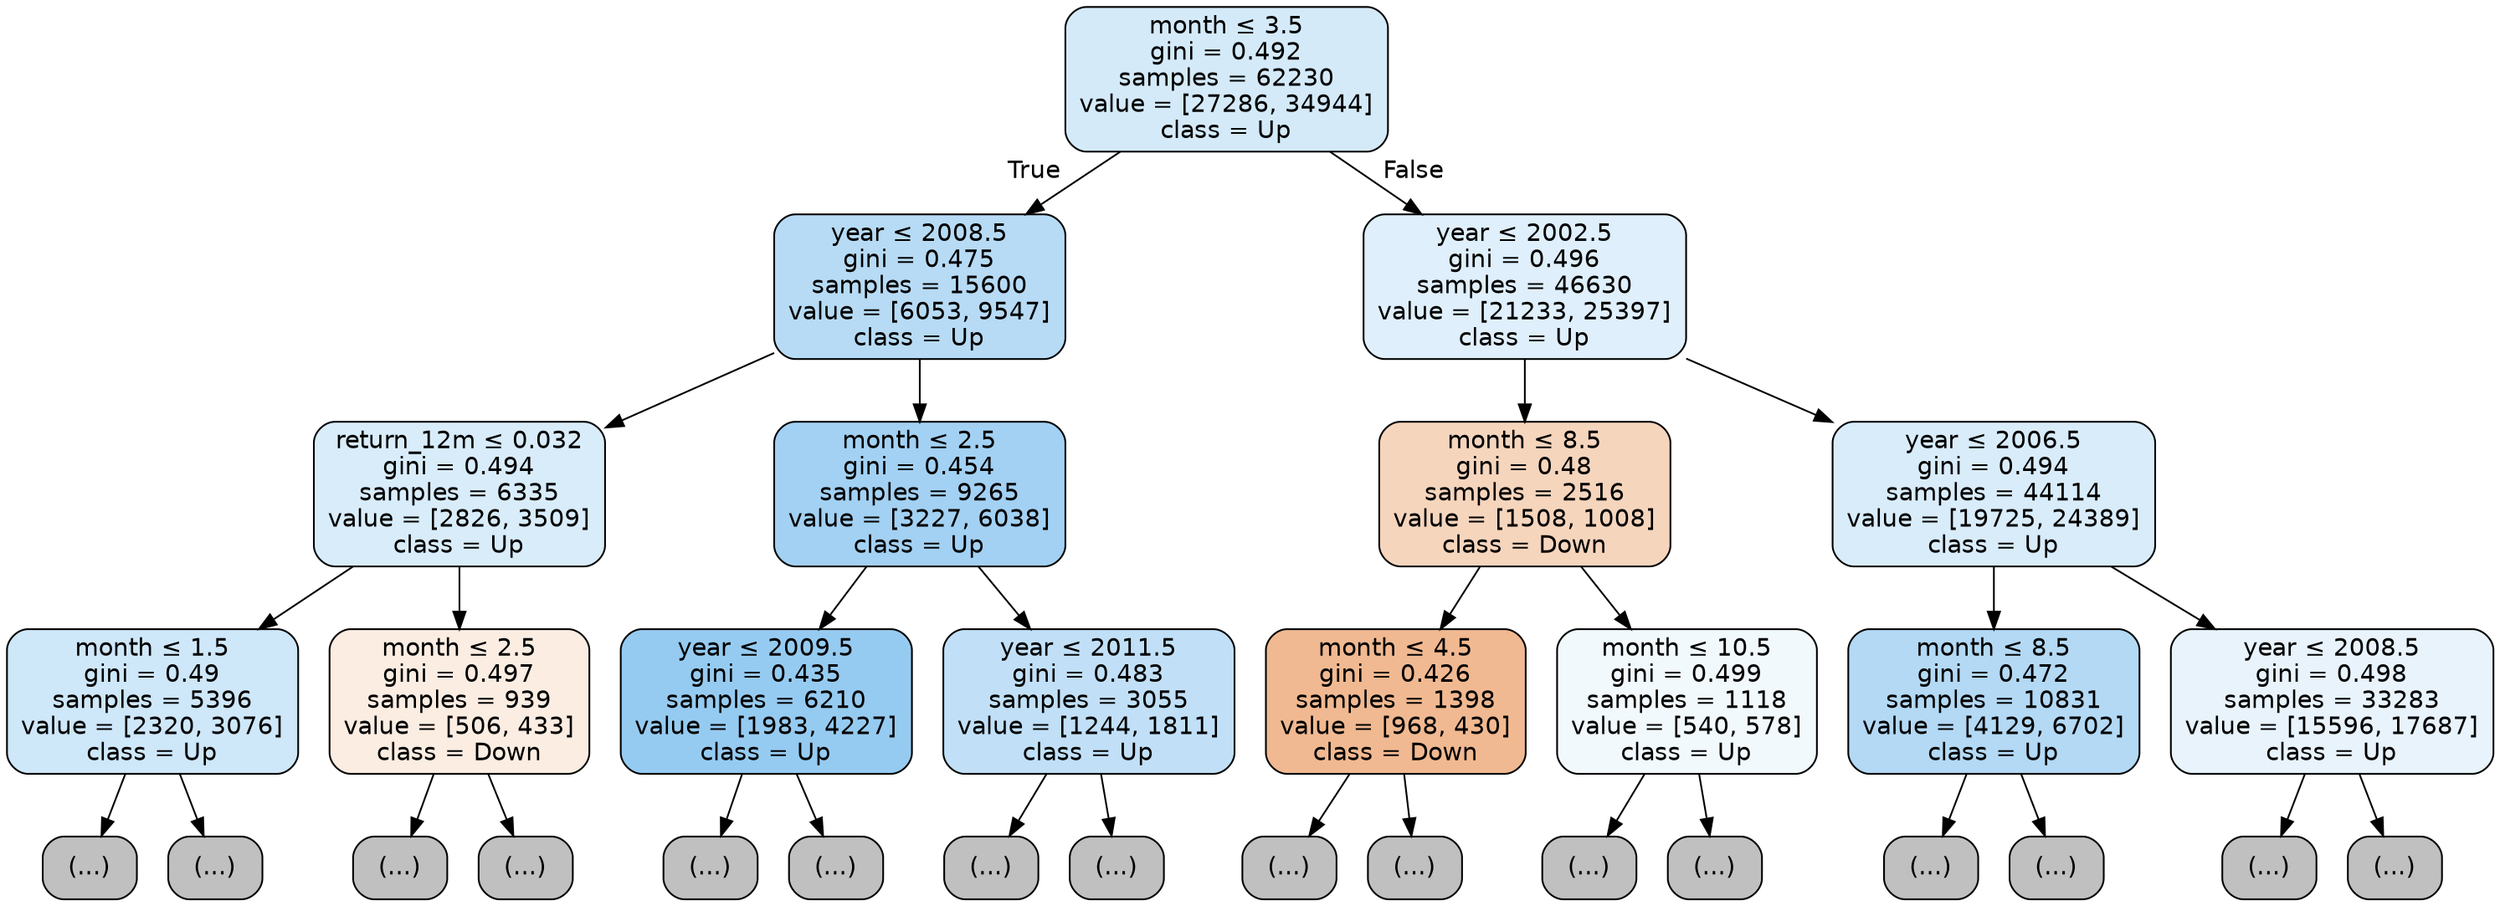 digraph Tree {
node [shape=box, style="filled, rounded", color="black", fontname="helvetica"] ;
edge [fontname="helvetica"] ;
0 [label=<month &le; 3.5<br/>gini = 0.492<br/>samples = 62230<br/>value = [27286, 34944]<br/>class = Up>, fillcolor="#d4eaf9"] ;
1 [label=<year &le; 2008.5<br/>gini = 0.475<br/>samples = 15600<br/>value = [6053, 9547]<br/>class = Up>, fillcolor="#b7dbf5"] ;
0 -> 1 [labeldistance=2.5, labelangle=45, headlabel="True"] ;
2 [label=<return_12m &le; 0.032<br/>gini = 0.494<br/>samples = 6335<br/>value = [2826, 3509]<br/>class = Up>, fillcolor="#d8ecfa"] ;
1 -> 2 ;
3 [label=<month &le; 1.5<br/>gini = 0.49<br/>samples = 5396<br/>value = [2320, 3076]<br/>class = Up>, fillcolor="#cee7f9"] ;
2 -> 3 ;
4 [label="(...)", fillcolor="#C0C0C0"] ;
3 -> 4 ;
7 [label="(...)", fillcolor="#C0C0C0"] ;
3 -> 7 ;
10 [label=<month &le; 2.5<br/>gini = 0.497<br/>samples = 939<br/>value = [506, 433]<br/>class = Down>, fillcolor="#fbede2"] ;
2 -> 10 ;
11 [label="(...)", fillcolor="#C0C0C0"] ;
10 -> 11 ;
14 [label="(...)", fillcolor="#C0C0C0"] ;
10 -> 14 ;
17 [label=<month &le; 2.5<br/>gini = 0.454<br/>samples = 9265<br/>value = [3227, 6038]<br/>class = Up>, fillcolor="#a3d1f3"] ;
1 -> 17 ;
18 [label=<year &le; 2009.5<br/>gini = 0.435<br/>samples = 6210<br/>value = [1983, 4227]<br/>class = Up>, fillcolor="#96cbf1"] ;
17 -> 18 ;
19 [label="(...)", fillcolor="#C0C0C0"] ;
18 -> 19 ;
22 [label="(...)", fillcolor="#C0C0C0"] ;
18 -> 22 ;
25 [label=<year &le; 2011.5<br/>gini = 0.483<br/>samples = 3055<br/>value = [1244, 1811]<br/>class = Up>, fillcolor="#c1e0f7"] ;
17 -> 25 ;
26 [label="(...)", fillcolor="#C0C0C0"] ;
25 -> 26 ;
29 [label="(...)", fillcolor="#C0C0C0"] ;
25 -> 29 ;
32 [label=<year &le; 2002.5<br/>gini = 0.496<br/>samples = 46630<br/>value = [21233, 25397]<br/>class = Up>, fillcolor="#dfeffb"] ;
0 -> 32 [labeldistance=2.5, labelangle=-45, headlabel="False"] ;
33 [label=<month &le; 8.5<br/>gini = 0.48<br/>samples = 2516<br/>value = [1508, 1008]<br/>class = Down>, fillcolor="#f6d5bd"] ;
32 -> 33 ;
34 [label=<month &le; 4.5<br/>gini = 0.426<br/>samples = 1398<br/>value = [968, 430]<br/>class = Down>, fillcolor="#f1b991"] ;
33 -> 34 ;
35 [label="(...)", fillcolor="#C0C0C0"] ;
34 -> 35 ;
38 [label="(...)", fillcolor="#C0C0C0"] ;
34 -> 38 ;
41 [label=<month &le; 10.5<br/>gini = 0.499<br/>samples = 1118<br/>value = [540, 578]<br/>class = Up>, fillcolor="#f2f9fd"] ;
33 -> 41 ;
42 [label="(...)", fillcolor="#C0C0C0"] ;
41 -> 42 ;
45 [label="(...)", fillcolor="#C0C0C0"] ;
41 -> 45 ;
48 [label=<year &le; 2006.5<br/>gini = 0.494<br/>samples = 44114<br/>value = [19725, 24389]<br/>class = Up>, fillcolor="#d9ecfa"] ;
32 -> 48 ;
49 [label=<month &le; 8.5<br/>gini = 0.472<br/>samples = 10831<br/>value = [4129, 6702]<br/>class = Up>, fillcolor="#b3d9f5"] ;
48 -> 49 ;
50 [label="(...)", fillcolor="#C0C0C0"] ;
49 -> 50 ;
53 [label="(...)", fillcolor="#C0C0C0"] ;
49 -> 53 ;
56 [label=<year &le; 2008.5<br/>gini = 0.498<br/>samples = 33283<br/>value = [15596, 17687]<br/>class = Up>, fillcolor="#e8f3fc"] ;
48 -> 56 ;
57 [label="(...)", fillcolor="#C0C0C0"] ;
56 -> 57 ;
60 [label="(...)", fillcolor="#C0C0C0"] ;
56 -> 60 ;
}
